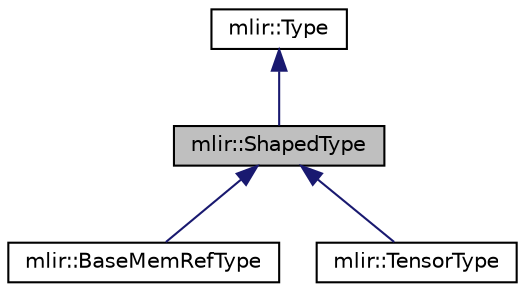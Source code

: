 digraph "mlir::ShapedType"
{
  bgcolor="transparent";
  edge [fontname="Helvetica",fontsize="10",labelfontname="Helvetica",labelfontsize="10"];
  node [fontname="Helvetica",fontsize="10",shape=record];
  Node0 [label="mlir::ShapedType",height=0.2,width=0.4,color="black", fillcolor="grey75", style="filled", fontcolor="black"];
  Node1 -> Node0 [dir="back",color="midnightblue",fontsize="10",style="solid",fontname="Helvetica"];
  Node1 [label="mlir::Type",height=0.2,width=0.4,color="black",URL="$classmlir_1_1Type.html",tooltip="Instances of the Type class are immutable and uniqued. "];
  Node0 -> Node2 [dir="back",color="midnightblue",fontsize="10",style="solid",fontname="Helvetica"];
  Node2 [label="mlir::BaseMemRefType",height=0.2,width=0.4,color="black",URL="$classmlir_1_1BaseMemRefType.html",tooltip="Base MemRef for Ranked and Unranked variants. "];
  Node0 -> Node3 [dir="back",color="midnightblue",fontsize="10",style="solid",fontname="Helvetica"];
  Node3 [label="mlir::TensorType",height=0.2,width=0.4,color="black",URL="$classmlir_1_1TensorType.html",tooltip="Tensor types represent multi-dimensional arrays, and have two variants: RankedTensorType and Unranked..."];
}
